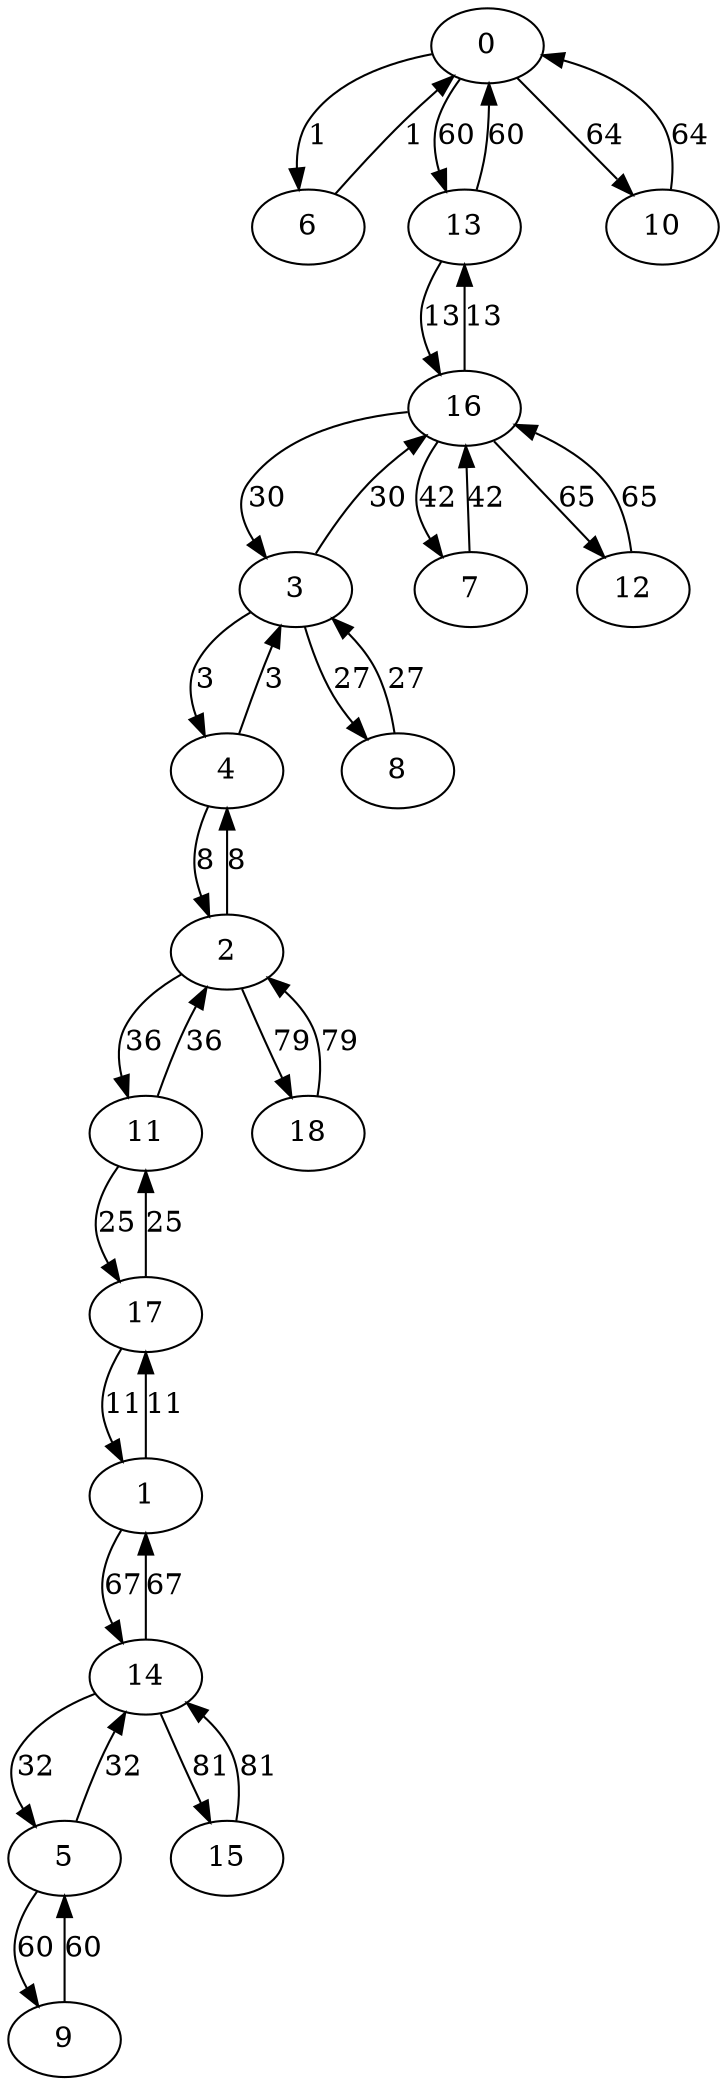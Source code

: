 digraph Erdos20_KDMST {
0;6;3;4;2;17;1;13;16;11;8;14;5;7;9;10;12;18;15;0 -> 6 [label = 1];
6 -> 0 [label = 1];
3 -> 4 [label = 3];
4 -> 3 [label = 3];
4 -> 2 [label = 8];
2 -> 4 [label = 8];
17 -> 1 [label = 11];
1 -> 17 [label = 11];
13 -> 16 [label = 13];
16 -> 13 [label = 13];
17 -> 11 [label = 25];
11 -> 17 [label = 25];
3 -> 8 [label = 27];
8 -> 3 [label = 27];
16 -> 3 [label = 30];
3 -> 16 [label = 30];
14 -> 5 [label = 32];
5 -> 14 [label = 32];
11 -> 2 [label = 36];
2 -> 11 [label = 36];
7 -> 16 [label = 42];
16 -> 7 [label = 42];
13 -> 0 [label = 60];
0 -> 13 [label = 60];
9 -> 5 [label = 60];
5 -> 9 [label = 60];
10 -> 0 [label = 64];
0 -> 10 [label = 64];
16 -> 12 [label = 65];
12 -> 16 [label = 65];
1 -> 14 [label = 67];
14 -> 1 [label = 67];
2 -> 18 [label = 79];
18 -> 2 [label = 79];
14 -> 15 [label = 81];
15 -> 14 [label = 81];
}
